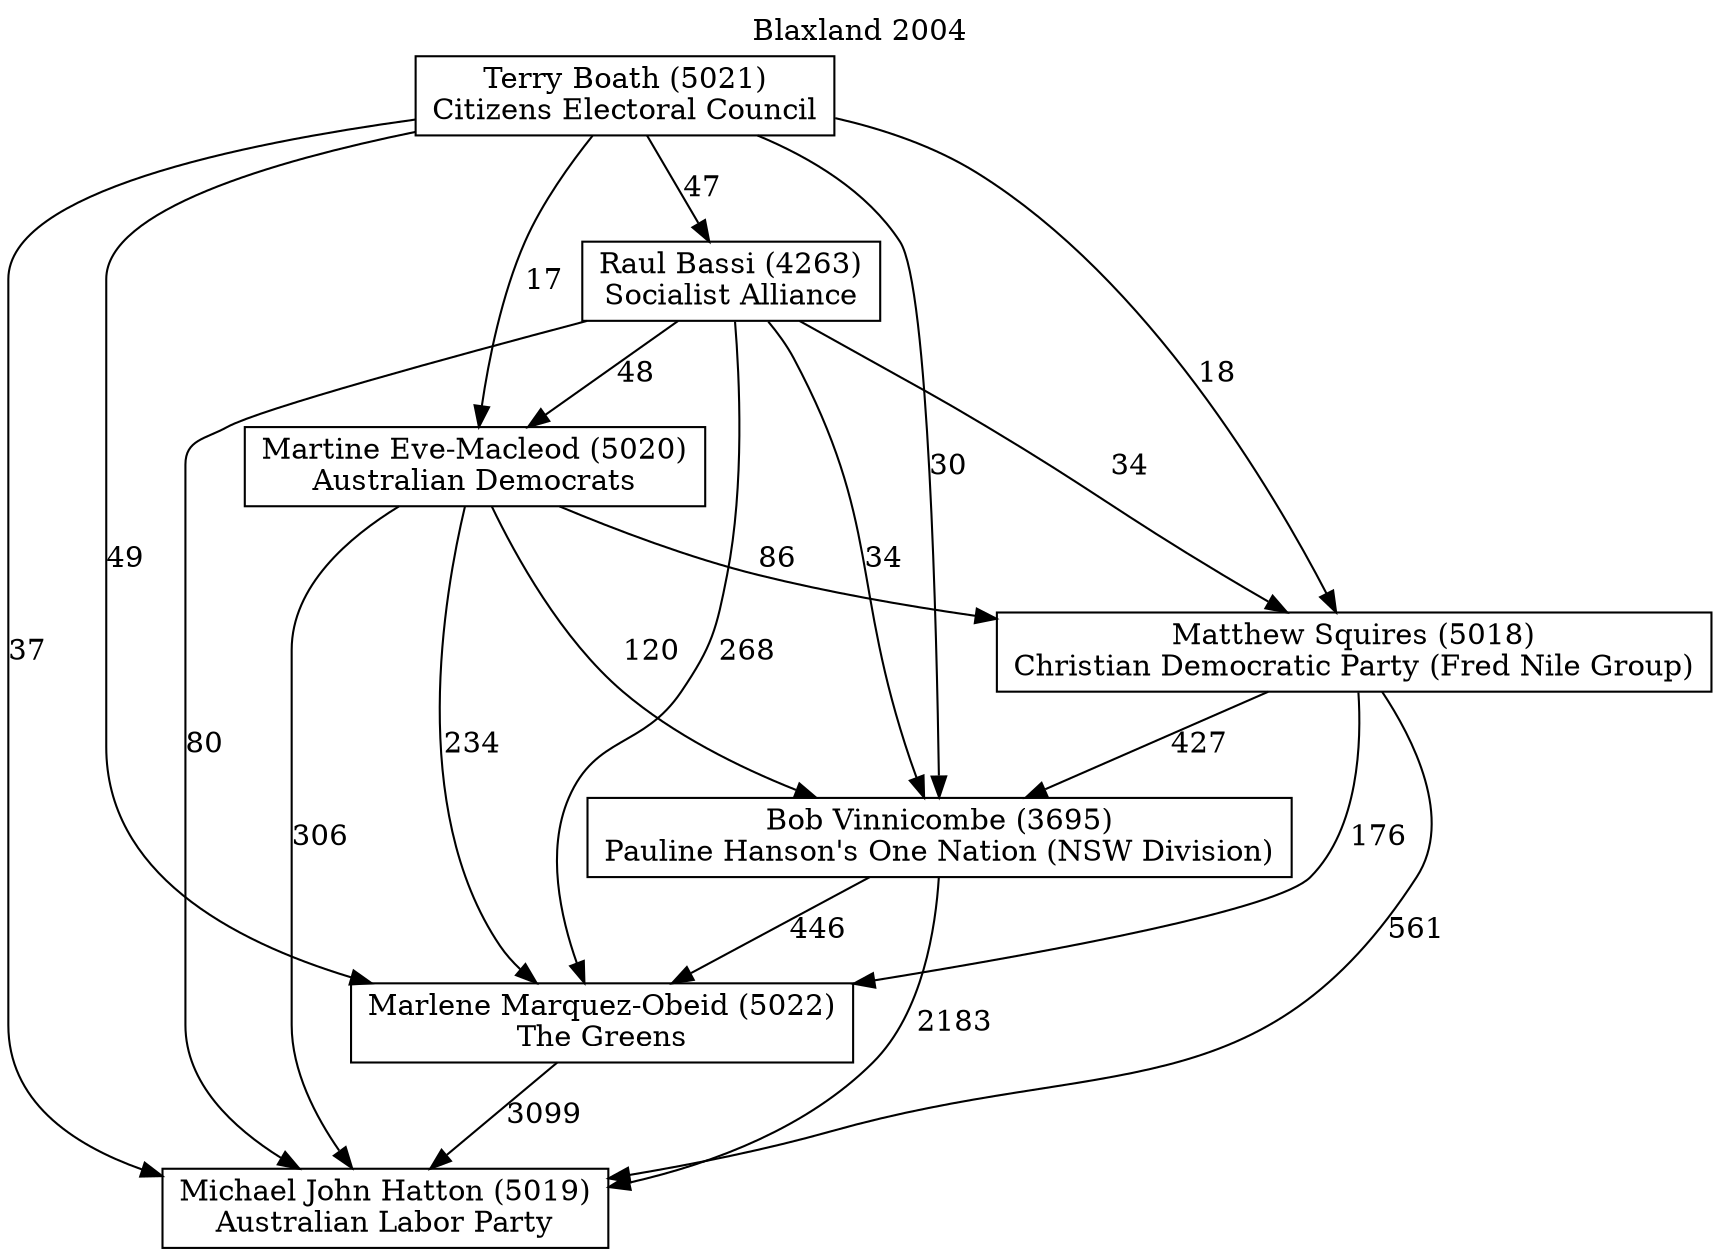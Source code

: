 // House preference flow
digraph "Michael John Hatton (5019)_Blaxland_2004" {
	graph [label="Blaxland 2004" labelloc=t mclimit=10]
	node [shape=box]
	"Michael John Hatton (5019)" [label="Michael John Hatton (5019)
Australian Labor Party"]
	"Marlene Marquez-Obeid (5022)" [label="Marlene Marquez-Obeid (5022)
The Greens"]
	"Bob Vinnicombe (3695)" [label="Bob Vinnicombe (3695)
Pauline Hanson's One Nation (NSW Division)"]
	"Matthew Squires (5018)" [label="Matthew Squires (5018)
Christian Democratic Party (Fred Nile Group)"]
	"Martine Eve-Macleod (5020)" [label="Martine Eve-Macleod (5020)
Australian Democrats"]
	"Raul Bassi (4263)" [label="Raul Bassi (4263)
Socialist Alliance"]
	"Terry Boath (5021)" [label="Terry Boath (5021)
Citizens Electoral Council"]
	"Marlene Marquez-Obeid (5022)" -> "Michael John Hatton (5019)" [label=3099]
	"Bob Vinnicombe (3695)" -> "Marlene Marquez-Obeid (5022)" [label=446]
	"Matthew Squires (5018)" -> "Bob Vinnicombe (3695)" [label=427]
	"Martine Eve-Macleod (5020)" -> "Matthew Squires (5018)" [label=86]
	"Raul Bassi (4263)" -> "Martine Eve-Macleod (5020)" [label=48]
	"Terry Boath (5021)" -> "Raul Bassi (4263)" [label=47]
	"Bob Vinnicombe (3695)" -> "Michael John Hatton (5019)" [label=2183]
	"Matthew Squires (5018)" -> "Michael John Hatton (5019)" [label=561]
	"Martine Eve-Macleod (5020)" -> "Michael John Hatton (5019)" [label=306]
	"Raul Bassi (4263)" -> "Michael John Hatton (5019)" [label=80]
	"Terry Boath (5021)" -> "Michael John Hatton (5019)" [label=37]
	"Terry Boath (5021)" -> "Martine Eve-Macleod (5020)" [label=17]
	"Raul Bassi (4263)" -> "Matthew Squires (5018)" [label=34]
	"Terry Boath (5021)" -> "Matthew Squires (5018)" [label=18]
	"Martine Eve-Macleod (5020)" -> "Bob Vinnicombe (3695)" [label=120]
	"Raul Bassi (4263)" -> "Bob Vinnicombe (3695)" [label=34]
	"Terry Boath (5021)" -> "Bob Vinnicombe (3695)" [label=30]
	"Matthew Squires (5018)" -> "Marlene Marquez-Obeid (5022)" [label=176]
	"Martine Eve-Macleod (5020)" -> "Marlene Marquez-Obeid (5022)" [label=234]
	"Raul Bassi (4263)" -> "Marlene Marquez-Obeid (5022)" [label=268]
	"Terry Boath (5021)" -> "Marlene Marquez-Obeid (5022)" [label=49]
}
